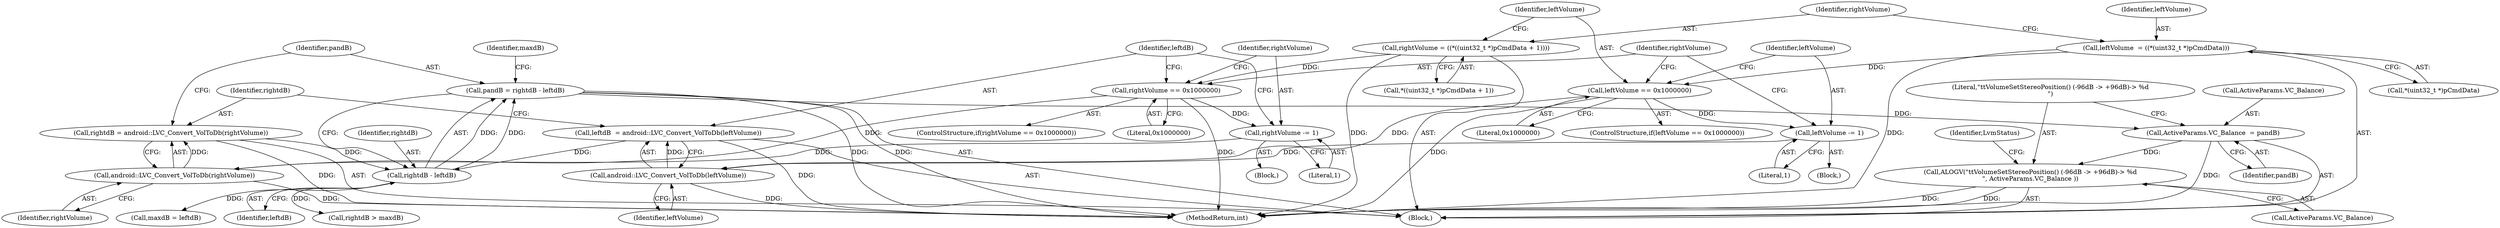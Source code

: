 digraph "0_Android_aeea52da00d210587fb3ed895de3d5f2e0264c88_4@integer" {
"1001341" [label="(Call,pandB = rightdB - leftdB)"];
"1001343" [label="(Call,rightdB - leftdB)"];
"1001337" [label="(Call,rightdB = android::LVC_Convert_VolToDb(rightVolume))"];
"1001339" [label="(Call,android::LVC_Convert_VolToDb(rightVolume))"];
"1001326" [label="(Call,rightVolume == 0x1000000)"];
"1001309" [label="(Call,rightVolume = ((*((uint32_t *)pCmdData + 1))))"];
"1001330" [label="(Call,rightVolume -= 1)"];
"1001333" [label="(Call,leftdB  = android::LVC_Convert_VolToDb(leftVolume))"];
"1001335" [label="(Call,android::LVC_Convert_VolToDb(leftVolume))"];
"1001318" [label="(Call,leftVolume == 0x1000000)"];
"1001303" [label="(Call,leftVolume  = ((*(uint32_t *)pCmdData)))"];
"1001322" [label="(Call,leftVolume -= 1)"];
"1001388" [label="(Call,ActiveParams.VC_Balance  = pandB)"];
"1001393" [label="(Call,ALOGV(\"\t\tVolumeSetStereoPosition() (-96dB -> +96dB)-> %d\n\", ActiveParams.VC_Balance ))"];
"1001319" [label="(Identifier,leftVolume)"];
"1001335" [label="(Call,android::LVC_Convert_VolToDb(leftVolume))"];
"1001399" [label="(Identifier,LvmStatus)"];
"1001339" [label="(Call,android::LVC_Convert_VolToDb(rightVolume))"];
"1001323" [label="(Identifier,leftVolume)"];
"1001350" [label="(Call,rightdB > maxdB)"];
"1001332" [label="(Literal,1)"];
"1001325" [label="(ControlStructure,if(rightVolume == 0x1000000))"];
"1001394" [label="(Literal,\"\t\tVolumeSetStereoPosition() (-96dB -> +96dB)-> %d\n\")"];
"1001344" [label="(Identifier,rightdB)"];
"1001392" [label="(Identifier,pandB)"];
"1001317" [label="(ControlStructure,if(leftVolume == 0x1000000))"];
"1001305" [label="(Call,*(uint32_t *)pCmdData)"];
"1001327" [label="(Identifier,rightVolume)"];
"1001309" [label="(Call,rightVolume = ((*((uint32_t *)pCmdData + 1))))"];
"1001321" [label="(Block,)"];
"1001330" [label="(Call,rightVolume -= 1)"];
"1001342" [label="(Identifier,pandB)"];
"1001303" [label="(Call,leftVolume  = ((*(uint32_t *)pCmdData)))"];
"1001345" [label="(Identifier,leftdB)"];
"1001338" [label="(Identifier,rightdB)"];
"1001333" [label="(Call,leftdB  = android::LVC_Convert_VolToDb(leftVolume))"];
"1001329" [label="(Block,)"];
"1001322" [label="(Call,leftVolume -= 1)"];
"1001336" [label="(Identifier,leftVolume)"];
"1001334" [label="(Identifier,leftdB)"];
"1001311" [label="(Call,*((uint32_t *)pCmdData + 1))"];
"1001328" [label="(Literal,0x1000000)"];
"1001341" [label="(Call,pandB = rightdB - leftdB)"];
"1001320" [label="(Literal,0x1000000)"];
"1001346" [label="(Call,maxdB = leftdB)"];
"1001324" [label="(Literal,1)"];
"1001326" [label="(Call,rightVolume == 0x1000000)"];
"1001347" [label="(Identifier,maxdB)"];
"1001343" [label="(Call,rightdB - leftdB)"];
"1001261" [label="(Block,)"];
"1001337" [label="(Call,rightdB = android::LVC_Convert_VolToDb(rightVolume))"];
"1001388" [label="(Call,ActiveParams.VC_Balance  = pandB)"];
"1001318" [label="(Call,leftVolume == 0x1000000)"];
"1001424" [label="(MethodReturn,int)"];
"1001304" [label="(Identifier,leftVolume)"];
"1001393" [label="(Call,ALOGV(\"\t\tVolumeSetStereoPosition() (-96dB -> +96dB)-> %d\n\", ActiveParams.VC_Balance ))"];
"1001389" [label="(Call,ActiveParams.VC_Balance)"];
"1001395" [label="(Call,ActiveParams.VC_Balance)"];
"1001331" [label="(Identifier,rightVolume)"];
"1001340" [label="(Identifier,rightVolume)"];
"1001310" [label="(Identifier,rightVolume)"];
"1001341" -> "1001261"  [label="AST: "];
"1001341" -> "1001343"  [label="CFG: "];
"1001342" -> "1001341"  [label="AST: "];
"1001343" -> "1001341"  [label="AST: "];
"1001347" -> "1001341"  [label="CFG: "];
"1001341" -> "1001424"  [label="DDG: "];
"1001341" -> "1001424"  [label="DDG: "];
"1001343" -> "1001341"  [label="DDG: "];
"1001343" -> "1001341"  [label="DDG: "];
"1001341" -> "1001388"  [label="DDG: "];
"1001343" -> "1001345"  [label="CFG: "];
"1001344" -> "1001343"  [label="AST: "];
"1001345" -> "1001343"  [label="AST: "];
"1001337" -> "1001343"  [label="DDG: "];
"1001333" -> "1001343"  [label="DDG: "];
"1001343" -> "1001346"  [label="DDG: "];
"1001343" -> "1001350"  [label="DDG: "];
"1001337" -> "1001261"  [label="AST: "];
"1001337" -> "1001339"  [label="CFG: "];
"1001338" -> "1001337"  [label="AST: "];
"1001339" -> "1001337"  [label="AST: "];
"1001342" -> "1001337"  [label="CFG: "];
"1001337" -> "1001424"  [label="DDG: "];
"1001339" -> "1001337"  [label="DDG: "];
"1001339" -> "1001340"  [label="CFG: "];
"1001340" -> "1001339"  [label="AST: "];
"1001339" -> "1001424"  [label="DDG: "];
"1001326" -> "1001339"  [label="DDG: "];
"1001330" -> "1001339"  [label="DDG: "];
"1001326" -> "1001325"  [label="AST: "];
"1001326" -> "1001328"  [label="CFG: "];
"1001327" -> "1001326"  [label="AST: "];
"1001328" -> "1001326"  [label="AST: "];
"1001331" -> "1001326"  [label="CFG: "];
"1001334" -> "1001326"  [label="CFG: "];
"1001326" -> "1001424"  [label="DDG: "];
"1001309" -> "1001326"  [label="DDG: "];
"1001326" -> "1001330"  [label="DDG: "];
"1001309" -> "1001261"  [label="AST: "];
"1001309" -> "1001311"  [label="CFG: "];
"1001310" -> "1001309"  [label="AST: "];
"1001311" -> "1001309"  [label="AST: "];
"1001319" -> "1001309"  [label="CFG: "];
"1001309" -> "1001424"  [label="DDG: "];
"1001330" -> "1001329"  [label="AST: "];
"1001330" -> "1001332"  [label="CFG: "];
"1001331" -> "1001330"  [label="AST: "];
"1001332" -> "1001330"  [label="AST: "];
"1001334" -> "1001330"  [label="CFG: "];
"1001333" -> "1001261"  [label="AST: "];
"1001333" -> "1001335"  [label="CFG: "];
"1001334" -> "1001333"  [label="AST: "];
"1001335" -> "1001333"  [label="AST: "];
"1001338" -> "1001333"  [label="CFG: "];
"1001333" -> "1001424"  [label="DDG: "];
"1001335" -> "1001333"  [label="DDG: "];
"1001335" -> "1001336"  [label="CFG: "];
"1001336" -> "1001335"  [label="AST: "];
"1001335" -> "1001424"  [label="DDG: "];
"1001318" -> "1001335"  [label="DDG: "];
"1001322" -> "1001335"  [label="DDG: "];
"1001318" -> "1001317"  [label="AST: "];
"1001318" -> "1001320"  [label="CFG: "];
"1001319" -> "1001318"  [label="AST: "];
"1001320" -> "1001318"  [label="AST: "];
"1001323" -> "1001318"  [label="CFG: "];
"1001327" -> "1001318"  [label="CFG: "];
"1001318" -> "1001424"  [label="DDG: "];
"1001303" -> "1001318"  [label="DDG: "];
"1001318" -> "1001322"  [label="DDG: "];
"1001303" -> "1001261"  [label="AST: "];
"1001303" -> "1001305"  [label="CFG: "];
"1001304" -> "1001303"  [label="AST: "];
"1001305" -> "1001303"  [label="AST: "];
"1001310" -> "1001303"  [label="CFG: "];
"1001303" -> "1001424"  [label="DDG: "];
"1001322" -> "1001321"  [label="AST: "];
"1001322" -> "1001324"  [label="CFG: "];
"1001323" -> "1001322"  [label="AST: "];
"1001324" -> "1001322"  [label="AST: "];
"1001327" -> "1001322"  [label="CFG: "];
"1001388" -> "1001261"  [label="AST: "];
"1001388" -> "1001392"  [label="CFG: "];
"1001389" -> "1001388"  [label="AST: "];
"1001392" -> "1001388"  [label="AST: "];
"1001394" -> "1001388"  [label="CFG: "];
"1001388" -> "1001424"  [label="DDG: "];
"1001388" -> "1001393"  [label="DDG: "];
"1001393" -> "1001261"  [label="AST: "];
"1001393" -> "1001395"  [label="CFG: "];
"1001394" -> "1001393"  [label="AST: "];
"1001395" -> "1001393"  [label="AST: "];
"1001399" -> "1001393"  [label="CFG: "];
"1001393" -> "1001424"  [label="DDG: "];
"1001393" -> "1001424"  [label="DDG: "];
}
